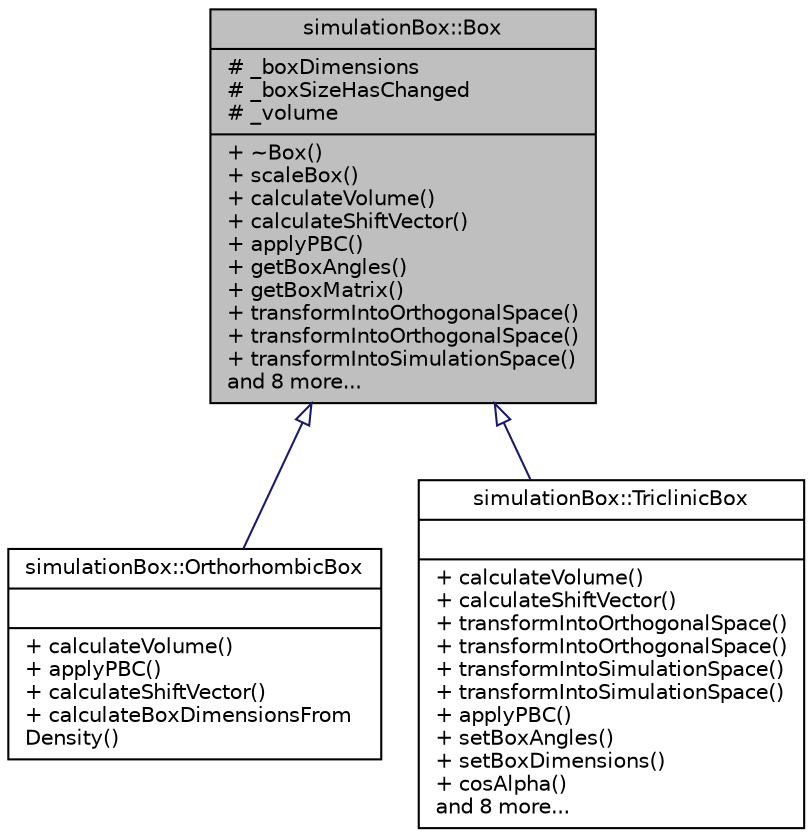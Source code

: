 digraph "simulationBox::Box"
{
 // LATEX_PDF_SIZE
  edge [fontname="Helvetica",fontsize="10",labelfontname="Helvetica",labelfontsize="10"];
  node [fontname="Helvetica",fontsize="10",shape=record];
  Node1 [label="{simulationBox::Box\n|# _boxDimensions\l# _boxSizeHasChanged\l# _volume\l|+ ~Box()\l+ scaleBox()\l+ calculateVolume()\l+ calculateShiftVector()\l+ applyPBC()\l+ getBoxAngles()\l+ getBoxMatrix()\l+ transformIntoOrthogonalSpace()\l+ transformIntoOrthogonalSpace()\l+ transformIntoSimulationSpace()\land 8 more...\l}",height=0.2,width=0.4,color="black", fillcolor="grey75", style="filled", fontcolor="black",tooltip="This class represents the unit cell of a general triclinic box."];
  Node1 -> Node2 [dir="back",color="midnightblue",fontsize="10",style="solid",arrowtail="onormal",fontname="Helvetica"];
  Node2 [label="{simulationBox::OrthorhombicBox\n||+ calculateVolume()\l+ applyPBC()\l+ calculateShiftVector()\l+ calculateBoxDimensionsFrom\lDensity()\l}",height=0.2,width=0.4,color="black", fillcolor="white", style="filled",URL="$classsimulationBox_1_1OrthorhombicBox.html",tooltip="This class represents the unit cell of an orthorhombic box."];
  Node1 -> Node3 [dir="back",color="midnightblue",fontsize="10",style="solid",arrowtail="onormal",fontname="Helvetica"];
  Node3 [label="{simulationBox::TriclinicBox\n||+ calculateVolume()\l+ calculateShiftVector()\l+ transformIntoOrthogonalSpace()\l+ transformIntoOrthogonalSpace()\l+ transformIntoSimulationSpace()\l+ transformIntoSimulationSpace()\l+ applyPBC()\l+ setBoxAngles()\l+ setBoxDimensions()\l+ cosAlpha()\land 8 more...\l}",height=0.2,width=0.4,color="black", fillcolor="white", style="filled",URL="$classsimulationBox_1_1TriclinicBox.html",tooltip="This class represents the unit cell of a triclinic box."];
}
